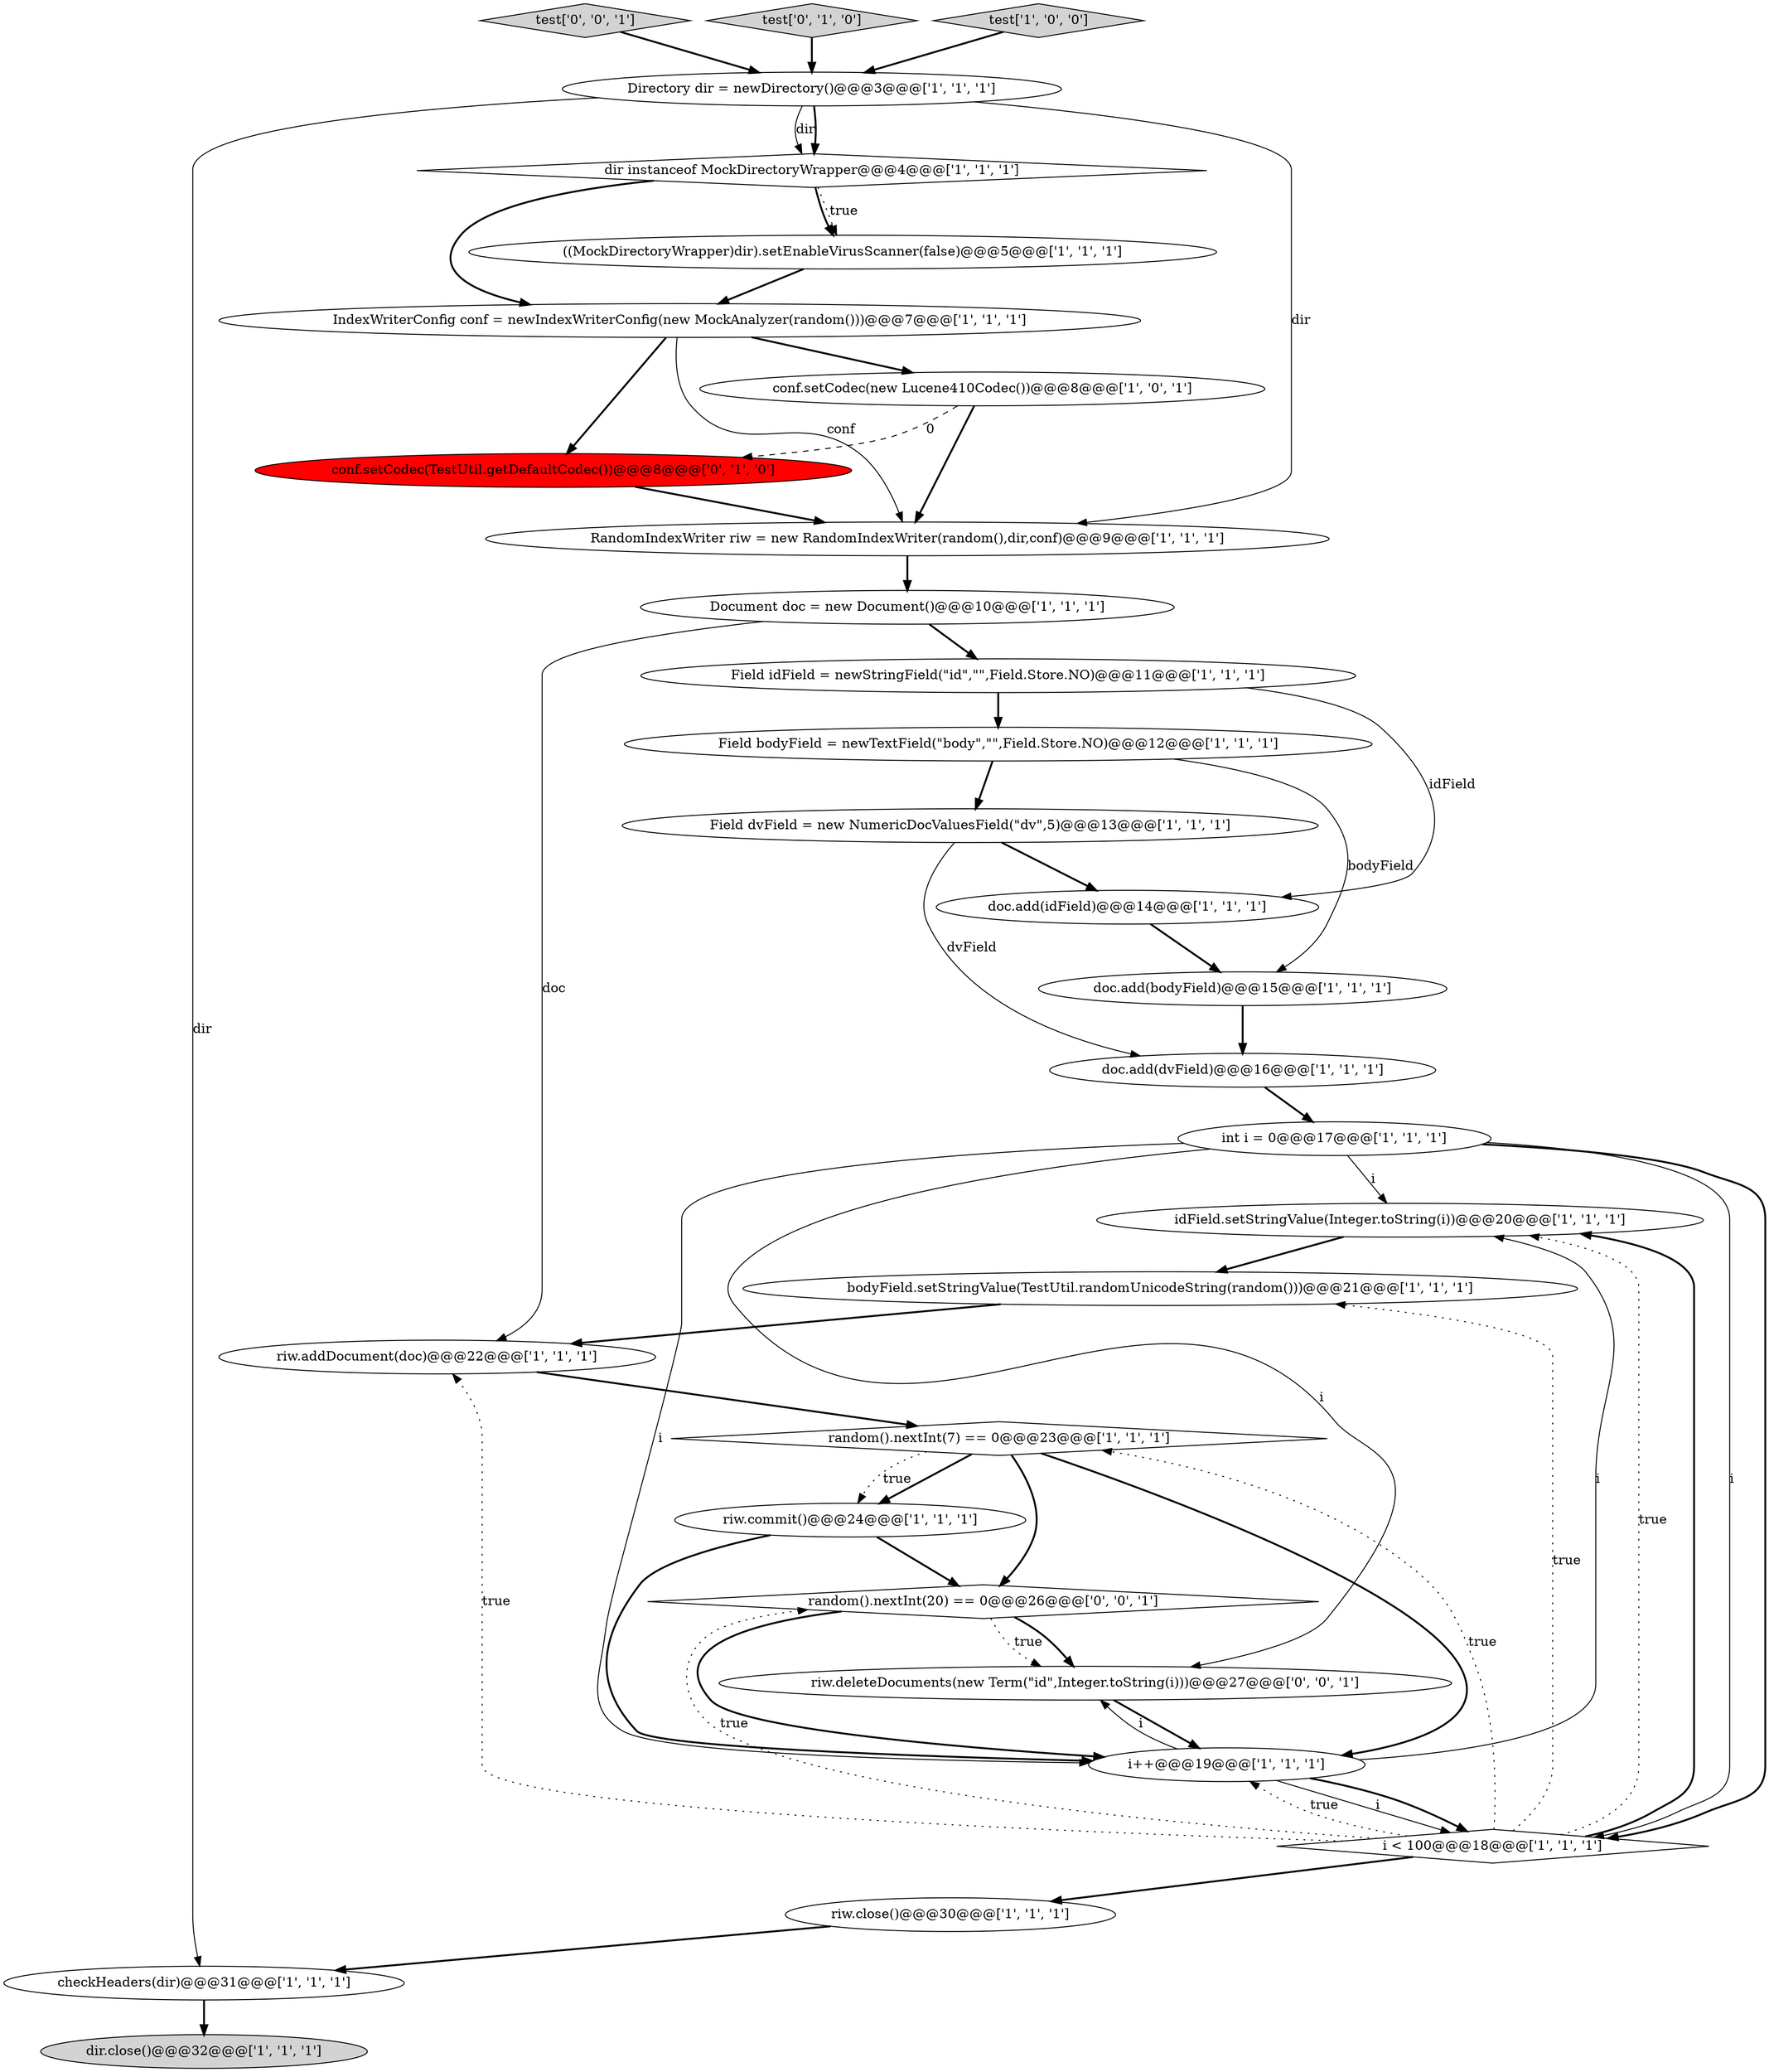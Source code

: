 digraph {
28 [style = filled, label = "test['0', '0', '1']", fillcolor = lightgray, shape = diamond image = "AAA0AAABBB3BBB"];
2 [style = filled, label = "bodyField.setStringValue(TestUtil.randomUnicodeString(random()))@@@21@@@['1', '1', '1']", fillcolor = white, shape = ellipse image = "AAA0AAABBB1BBB"];
22 [style = filled, label = "int i = 0@@@17@@@['1', '1', '1']", fillcolor = white, shape = ellipse image = "AAA0AAABBB1BBB"];
25 [style = filled, label = "conf.setCodec(TestUtil.getDefaultCodec())@@@8@@@['0', '1', '0']", fillcolor = red, shape = ellipse image = "AAA1AAABBB2BBB"];
7 [style = filled, label = "doc.add(idField)@@@14@@@['1', '1', '1']", fillcolor = white, shape = ellipse image = "AAA0AAABBB1BBB"];
13 [style = filled, label = "Field dvField = new NumericDocValuesField(\"dv\",5)@@@13@@@['1', '1', '1']", fillcolor = white, shape = ellipse image = "AAA0AAABBB1BBB"];
8 [style = filled, label = "random().nextInt(7) == 0@@@23@@@['1', '1', '1']", fillcolor = white, shape = diamond image = "AAA0AAABBB1BBB"];
16 [style = filled, label = "dir.close()@@@32@@@['1', '1', '1']", fillcolor = lightgray, shape = ellipse image = "AAA0AAABBB1BBB"];
19 [style = filled, label = "Field bodyField = newTextField(\"body\",\"\",Field.Store.NO)@@@12@@@['1', '1', '1']", fillcolor = white, shape = ellipse image = "AAA0AAABBB1BBB"];
3 [style = filled, label = "idField.setStringValue(Integer.toString(i))@@@20@@@['1', '1', '1']", fillcolor = white, shape = ellipse image = "AAA0AAABBB1BBB"];
20 [style = filled, label = "dir instanceof MockDirectoryWrapper@@@4@@@['1', '1', '1']", fillcolor = white, shape = diamond image = "AAA0AAABBB1BBB"];
4 [style = filled, label = "doc.add(bodyField)@@@15@@@['1', '1', '1']", fillcolor = white, shape = ellipse image = "AAA0AAABBB1BBB"];
6 [style = filled, label = "Directory dir = newDirectory()@@@3@@@['1', '1', '1']", fillcolor = white, shape = ellipse image = "AAA0AAABBB1BBB"];
14 [style = filled, label = "doc.add(dvField)@@@16@@@['1', '1', '1']", fillcolor = white, shape = ellipse image = "AAA0AAABBB1BBB"];
9 [style = filled, label = "conf.setCodec(new Lucene410Codec())@@@8@@@['1', '0', '1']", fillcolor = white, shape = ellipse image = "AAA0AAABBB1BBB"];
12 [style = filled, label = "Document doc = new Document()@@@10@@@['1', '1', '1']", fillcolor = white, shape = ellipse image = "AAA0AAABBB1BBB"];
5 [style = filled, label = "i < 100@@@18@@@['1', '1', '1']", fillcolor = white, shape = diamond image = "AAA0AAABBB1BBB"];
21 [style = filled, label = "Field idField = newStringField(\"id\",\"\",Field.Store.NO)@@@11@@@['1', '1', '1']", fillcolor = white, shape = ellipse image = "AAA0AAABBB1BBB"];
17 [style = filled, label = "((MockDirectoryWrapper)dir).setEnableVirusScanner(false)@@@5@@@['1', '1', '1']", fillcolor = white, shape = ellipse image = "AAA0AAABBB1BBB"];
29 [style = filled, label = "random().nextInt(20) == 0@@@26@@@['0', '0', '1']", fillcolor = white, shape = diamond image = "AAA0AAABBB3BBB"];
23 [style = filled, label = "riw.addDocument(doc)@@@22@@@['1', '1', '1']", fillcolor = white, shape = ellipse image = "AAA0AAABBB1BBB"];
0 [style = filled, label = "riw.commit()@@@24@@@['1', '1', '1']", fillcolor = white, shape = ellipse image = "AAA0AAABBB1BBB"];
11 [style = filled, label = "RandomIndexWriter riw = new RandomIndexWriter(random(),dir,conf)@@@9@@@['1', '1', '1']", fillcolor = white, shape = ellipse image = "AAA0AAABBB1BBB"];
27 [style = filled, label = "riw.deleteDocuments(new Term(\"id\",Integer.toString(i)))@@@27@@@['0', '0', '1']", fillcolor = white, shape = ellipse image = "AAA0AAABBB3BBB"];
26 [style = filled, label = "test['0', '1', '0']", fillcolor = lightgray, shape = diamond image = "AAA0AAABBB2BBB"];
10 [style = filled, label = "test['1', '0', '0']", fillcolor = lightgray, shape = diamond image = "AAA0AAABBB1BBB"];
1 [style = filled, label = "i++@@@19@@@['1', '1', '1']", fillcolor = white, shape = ellipse image = "AAA0AAABBB1BBB"];
18 [style = filled, label = "IndexWriterConfig conf = newIndexWriterConfig(new MockAnalyzer(random()))@@@7@@@['1', '1', '1']", fillcolor = white, shape = ellipse image = "AAA0AAABBB1BBB"];
24 [style = filled, label = "riw.close()@@@30@@@['1', '1', '1']", fillcolor = white, shape = ellipse image = "AAA0AAABBB1BBB"];
15 [style = filled, label = "checkHeaders(dir)@@@31@@@['1', '1', '1']", fillcolor = white, shape = ellipse image = "AAA0AAABBB1BBB"];
1->5 [style = bold, label=""];
5->3 [style = bold, label=""];
4->14 [style = bold, label=""];
27->1 [style = bold, label=""];
1->27 [style = solid, label="i"];
20->17 [style = bold, label=""];
28->6 [style = bold, label=""];
9->11 [style = bold, label=""];
19->4 [style = solid, label="bodyField"];
21->19 [style = bold, label=""];
12->21 [style = bold, label=""];
20->17 [style = dotted, label="true"];
29->27 [style = dotted, label="true"];
21->7 [style = solid, label="idField"];
1->5 [style = solid, label="i"];
5->1 [style = dotted, label="true"];
5->23 [style = dotted, label="true"];
14->22 [style = bold, label=""];
6->15 [style = solid, label="dir"];
0->29 [style = bold, label=""];
11->12 [style = bold, label=""];
7->4 [style = bold, label=""];
5->3 [style = dotted, label="true"];
13->14 [style = solid, label="dvField"];
23->8 [style = bold, label=""];
15->16 [style = bold, label=""];
22->1 [style = solid, label="i"];
6->20 [style = solid, label="dir"];
22->5 [style = solid, label="i"];
22->5 [style = bold, label=""];
10->6 [style = bold, label=""];
26->6 [style = bold, label=""];
22->27 [style = solid, label="i"];
8->0 [style = bold, label=""];
6->20 [style = bold, label=""];
20->18 [style = bold, label=""];
2->23 [style = bold, label=""];
8->1 [style = bold, label=""];
29->27 [style = bold, label=""];
19->13 [style = bold, label=""];
3->2 [style = bold, label=""];
25->11 [style = bold, label=""];
13->7 [style = bold, label=""];
0->1 [style = bold, label=""];
5->24 [style = bold, label=""];
9->25 [style = dashed, label="0"];
18->9 [style = bold, label=""];
18->25 [style = bold, label=""];
22->3 [style = solid, label="i"];
8->0 [style = dotted, label="true"];
5->29 [style = dotted, label="true"];
29->1 [style = bold, label=""];
1->3 [style = solid, label="i"];
5->8 [style = dotted, label="true"];
18->11 [style = solid, label="conf"];
8->29 [style = bold, label=""];
12->23 [style = solid, label="doc"];
17->18 [style = bold, label=""];
6->11 [style = solid, label="dir"];
5->2 [style = dotted, label="true"];
24->15 [style = bold, label=""];
}
